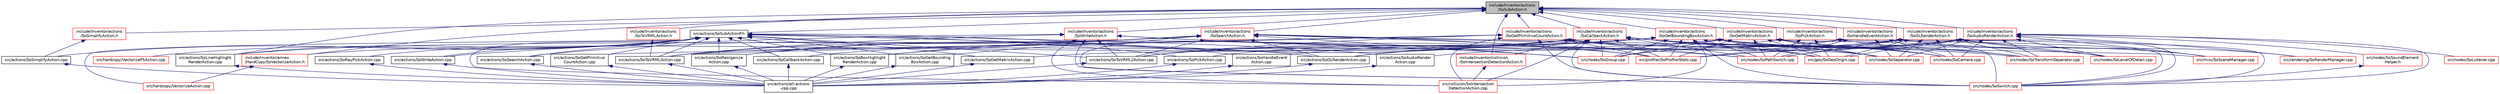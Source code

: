 digraph "include/Inventor/actions/SoSubAction.h"
{
 // LATEX_PDF_SIZE
  edge [fontname="Helvetica",fontsize="10",labelfontname="Helvetica",labelfontsize="10"];
  node [fontname="Helvetica",fontsize="10",shape=record];
  Node1 [label="include/Inventor/actions\l/SoSubAction.h",height=0.2,width=0.4,color="black", fillcolor="grey75", style="filled", fontcolor="black",tooltip=" "];
  Node1 -> Node2 [dir="back",color="midnightblue",fontsize="10",style="solid",fontname="Helvetica"];
  Node2 [label="src/actions/SoLineHighlight\lRenderAction.cpp",height=0.2,width=0.4,color="black", fillcolor="white", style="filled",URL="$SoLineHighlightRenderAction_8cpp.html",tooltip=" "];
  Node2 -> Node3 [dir="back",color="midnightblue",fontsize="10",style="solid",fontname="Helvetica"];
  Node3 [label="src/actions/all-actions\l-cpp.cpp",height=0.2,width=0.4,color="black", fillcolor="white", style="filled",URL="$all-actions-cpp_8cpp.html",tooltip=" "];
  Node1 -> Node4 [dir="back",color="midnightblue",fontsize="10",style="solid",fontname="Helvetica"];
  Node4 [label="src/actions/SoSubActionP.h",height=0.2,width=0.4,color="black", fillcolor="white", style="filled",URL="$SoSubActionP_8h.html",tooltip=" "];
  Node4 -> Node5 [dir="back",color="midnightblue",fontsize="10",style="solid",fontname="Helvetica"];
  Node5 [label="src/actions/SoAudioRender\lAction.cpp",height=0.2,width=0.4,color="black", fillcolor="white", style="filled",URL="$SoAudioRenderAction_8cpp.html",tooltip=" "];
  Node5 -> Node3 [dir="back",color="midnightblue",fontsize="10",style="solid",fontname="Helvetica"];
  Node4 -> Node6 [dir="back",color="midnightblue",fontsize="10",style="solid",fontname="Helvetica"];
  Node6 [label="src/actions/SoBoxHighlight\lRenderAction.cpp",height=0.2,width=0.4,color="black", fillcolor="white", style="filled",URL="$SoBoxHighlightRenderAction_8cpp.html",tooltip=" "];
  Node6 -> Node3 [dir="back",color="midnightblue",fontsize="10",style="solid",fontname="Helvetica"];
  Node4 -> Node7 [dir="back",color="midnightblue",fontsize="10",style="solid",fontname="Helvetica"];
  Node7 [label="src/actions/SoCallbackAction.cpp",height=0.2,width=0.4,color="black", fillcolor="white", style="filled",URL="$SoCallbackAction_8cpp.html",tooltip=" "];
  Node7 -> Node3 [dir="back",color="midnightblue",fontsize="10",style="solid",fontname="Helvetica"];
  Node4 -> Node8 [dir="back",color="midnightblue",fontsize="10",style="solid",fontname="Helvetica"];
  Node8 [label="src/actions/SoGetBounding\lBoxAction.cpp",height=0.2,width=0.4,color="black", fillcolor="white", style="filled",URL="$SoGetBoundingBoxAction_8cpp.html",tooltip=" "];
  Node8 -> Node3 [dir="back",color="midnightblue",fontsize="10",style="solid",fontname="Helvetica"];
  Node4 -> Node9 [dir="back",color="midnightblue",fontsize="10",style="solid",fontname="Helvetica"];
  Node9 [label="src/actions/SoGetMatrixAction.cpp",height=0.2,width=0.4,color="black", fillcolor="white", style="filled",URL="$SoGetMatrixAction_8cpp.html",tooltip=" "];
  Node9 -> Node3 [dir="back",color="midnightblue",fontsize="10",style="solid",fontname="Helvetica"];
  Node4 -> Node10 [dir="back",color="midnightblue",fontsize="10",style="solid",fontname="Helvetica"];
  Node10 [label="src/actions/SoGetPrimitive\lCountAction.cpp",height=0.2,width=0.4,color="black", fillcolor="white", style="filled",URL="$SoGetPrimitiveCountAction_8cpp.html",tooltip=" "];
  Node10 -> Node3 [dir="back",color="midnightblue",fontsize="10",style="solid",fontname="Helvetica"];
  Node4 -> Node11 [dir="back",color="midnightblue",fontsize="10",style="solid",fontname="Helvetica"];
  Node11 [label="src/actions/SoGLRenderAction.cpp",height=0.2,width=0.4,color="black", fillcolor="white", style="filled",URL="$SoGLRenderAction_8cpp.html",tooltip=" "];
  Node11 -> Node3 [dir="back",color="midnightblue",fontsize="10",style="solid",fontname="Helvetica"];
  Node4 -> Node12 [dir="back",color="midnightblue",fontsize="10",style="solid",fontname="Helvetica"];
  Node12 [label="src/actions/SoHandleEvent\lAction.cpp",height=0.2,width=0.4,color="black", fillcolor="white", style="filled",URL="$SoHandleEventAction_8cpp.html",tooltip=" "];
  Node12 -> Node3 [dir="back",color="midnightblue",fontsize="10",style="solid",fontname="Helvetica"];
  Node4 -> Node2 [dir="back",color="midnightblue",fontsize="10",style="solid",fontname="Helvetica"];
  Node4 -> Node13 [dir="back",color="midnightblue",fontsize="10",style="solid",fontname="Helvetica"];
  Node13 [label="src/actions/SoPickAction.cpp",height=0.2,width=0.4,color="black", fillcolor="white", style="filled",URL="$SoPickAction_8cpp.html",tooltip=" "];
  Node13 -> Node3 [dir="back",color="midnightblue",fontsize="10",style="solid",fontname="Helvetica"];
  Node4 -> Node14 [dir="back",color="midnightblue",fontsize="10",style="solid",fontname="Helvetica"];
  Node14 [label="src/actions/SoRayPickAction.cpp",height=0.2,width=0.4,color="black", fillcolor="white", style="filled",URL="$SoRayPickAction_8cpp.html",tooltip=" "];
  Node14 -> Node3 [dir="back",color="midnightblue",fontsize="10",style="solid",fontname="Helvetica"];
  Node4 -> Node15 [dir="back",color="midnightblue",fontsize="10",style="solid",fontname="Helvetica"];
  Node15 [label="src/actions/SoReorganize\lAction.cpp",height=0.2,width=0.4,color="black", fillcolor="white", style="filled",URL="$SoReorganizeAction_8cpp.html",tooltip=" "];
  Node15 -> Node3 [dir="back",color="midnightblue",fontsize="10",style="solid",fontname="Helvetica"];
  Node4 -> Node16 [dir="back",color="midnightblue",fontsize="10",style="solid",fontname="Helvetica"];
  Node16 [label="src/actions/SoSearchAction.cpp",height=0.2,width=0.4,color="black", fillcolor="white", style="filled",URL="$SoSearchAction_8cpp.html",tooltip=" "];
  Node16 -> Node3 [dir="back",color="midnightblue",fontsize="10",style="solid",fontname="Helvetica"];
  Node4 -> Node17 [dir="back",color="midnightblue",fontsize="10",style="solid",fontname="Helvetica"];
  Node17 [label="src/actions/SoSimplifyAction.cpp",height=0.2,width=0.4,color="black", fillcolor="white", style="filled",URL="$SoSimplifyAction_8cpp.html",tooltip=" "];
  Node17 -> Node3 [dir="back",color="midnightblue",fontsize="10",style="solid",fontname="Helvetica"];
  Node4 -> Node18 [dir="back",color="midnightblue",fontsize="10",style="solid",fontname="Helvetica"];
  Node18 [label="src/actions/SoToVRML2Action.cpp",height=0.2,width=0.4,color="black", fillcolor="white", style="filled",URL="$SoToVRML2Action_8cpp.html",tooltip=" "];
  Node18 -> Node3 [dir="back",color="midnightblue",fontsize="10",style="solid",fontname="Helvetica"];
  Node4 -> Node19 [dir="back",color="midnightblue",fontsize="10",style="solid",fontname="Helvetica"];
  Node19 [label="src/actions/SoToVRMLAction.cpp",height=0.2,width=0.4,color="black", fillcolor="white", style="filled",URL="$SoToVRMLAction_8cpp.html",tooltip=" "];
  Node19 -> Node3 [dir="back",color="midnightblue",fontsize="10",style="solid",fontname="Helvetica"];
  Node4 -> Node20 [dir="back",color="midnightblue",fontsize="10",style="solid",fontname="Helvetica"];
  Node20 [label="src/actions/SoWriteAction.cpp",height=0.2,width=0.4,color="black", fillcolor="white", style="filled",URL="$SoWriteAction_8cpp.html",tooltip=" "];
  Node20 -> Node3 [dir="back",color="midnightblue",fontsize="10",style="solid",fontname="Helvetica"];
  Node4 -> Node21 [dir="back",color="midnightblue",fontsize="10",style="solid",fontname="Helvetica"];
  Node21 [label="src/collision/SoIntersection\lDetectionAction.cpp",height=0.2,width=0.4,color="red", fillcolor="white", style="filled",URL="$SoIntersectionDetectionAction_8cpp.html",tooltip=" "];
  Node4 -> Node23 [dir="back",color="midnightblue",fontsize="10",style="solid",fontname="Helvetica"];
  Node23 [label="src/hardcopy/VectorizeAction.cpp",height=0.2,width=0.4,color="red", fillcolor="white", style="filled",URL="$VectorizeAction_8cpp.html",tooltip=" "];
  Node4 -> Node25 [dir="back",color="midnightblue",fontsize="10",style="solid",fontname="Helvetica"];
  Node25 [label="src/hardcopy/VectorizePSAction.cpp",height=0.2,width=0.4,color="red", fillcolor="white", style="filled",URL="$VectorizePSAction_8cpp.html",tooltip=" "];
  Node1 -> Node26 [dir="back",color="midnightblue",fontsize="10",style="solid",fontname="Helvetica"];
  Node26 [label="include/Inventor/actions\l/SoAudioRenderAction.h",height=0.2,width=0.4,color="red", fillcolor="white", style="filled",URL="$SoAudioRenderAction_8h.html",tooltip=" "];
  Node26 -> Node5 [dir="back",color="midnightblue",fontsize="10",style="solid",fontname="Helvetica"];
  Node26 -> Node27 [dir="back",color="midnightblue",fontsize="10",style="solid",fontname="Helvetica"];
  Node27 [label="src/geo/SoGeoOrigin.cpp",height=0.2,width=0.4,color="red", fillcolor="white", style="filled",URL="$SoGeoOrigin_8cpp.html",tooltip=" "];
  Node26 -> Node29 [dir="back",color="midnightblue",fontsize="10",style="solid",fontname="Helvetica"];
  Node29 [label="src/misc/SoSceneManager.cpp",height=0.2,width=0.4,color="red", fillcolor="white", style="filled",URL="$SoSceneManager_8cpp.html",tooltip=" "];
  Node26 -> Node31 [dir="back",color="midnightblue",fontsize="10",style="solid",fontname="Helvetica"];
  Node31 [label="src/nodes/SoCamera.cpp",height=0.2,width=0.4,color="red", fillcolor="white", style="filled",URL="$SoCamera_8cpp.html",tooltip=" "];
  Node26 -> Node33 [dir="back",color="midnightblue",fontsize="10",style="solid",fontname="Helvetica"];
  Node33 [label="src/nodes/SoGroup.cpp",height=0.2,width=0.4,color="red", fillcolor="white", style="filled",URL="$SoGroup_8cpp.html",tooltip=" "];
  Node26 -> Node34 [dir="back",color="midnightblue",fontsize="10",style="solid",fontname="Helvetica"];
  Node34 [label="src/nodes/SoLevelOfDetail.cpp",height=0.2,width=0.4,color="red", fillcolor="white", style="filled",URL="$SoLevelOfDetail_8cpp.html",tooltip=" "];
  Node26 -> Node35 [dir="back",color="midnightblue",fontsize="10",style="solid",fontname="Helvetica"];
  Node35 [label="src/nodes/SoListener.cpp",height=0.2,width=0.4,color="red", fillcolor="white", style="filled",URL="$SoListener_8cpp.html",tooltip=" "];
  Node26 -> Node36 [dir="back",color="midnightblue",fontsize="10",style="solid",fontname="Helvetica"];
  Node36 [label="src/nodes/SoPathSwitch.cpp",height=0.2,width=0.4,color="red", fillcolor="white", style="filled",URL="$SoPathSwitch_8cpp.html",tooltip=" "];
  Node26 -> Node37 [dir="back",color="midnightblue",fontsize="10",style="solid",fontname="Helvetica"];
  Node37 [label="src/nodes/SoSeparator.cpp",height=0.2,width=0.4,color="red", fillcolor="white", style="filled",URL="$SoSeparator_8cpp.html",tooltip=" "];
  Node26 -> Node38 [dir="back",color="midnightblue",fontsize="10",style="solid",fontname="Helvetica"];
  Node38 [label="src/nodes/SoSoundElement\lHelper.h",height=0.2,width=0.4,color="red", fillcolor="white", style="filled",URL="$SoSoundElementHelper_8h.html",tooltip=" "];
  Node38 -> Node40 [dir="back",color="midnightblue",fontsize="10",style="solid",fontname="Helvetica"];
  Node40 [label="src/nodes/SoSwitch.cpp",height=0.2,width=0.4,color="red", fillcolor="white", style="filled",URL="$SoSwitch_8cpp.html",tooltip=" "];
  Node26 -> Node40 [dir="back",color="midnightblue",fontsize="10",style="solid",fontname="Helvetica"];
  Node26 -> Node41 [dir="back",color="midnightblue",fontsize="10",style="solid",fontname="Helvetica"];
  Node41 [label="src/nodes/SoTransformSeparator.cpp",height=0.2,width=0.4,color="red", fillcolor="white", style="filled",URL="$SoTransformSeparator_8cpp.html",tooltip=" "];
  Node26 -> Node42 [dir="back",color="midnightblue",fontsize="10",style="solid",fontname="Helvetica"];
  Node42 [label="src/profiler/SoProfilerStats.cpp",height=0.2,width=0.4,color="red", fillcolor="white", style="filled",URL="$SoProfilerStats_8cpp.html",tooltip=" "];
  Node26 -> Node44 [dir="back",color="midnightblue",fontsize="10",style="solid",fontname="Helvetica"];
  Node44 [label="src/rendering/SoRenderManager.cpp",height=0.2,width=0.4,color="red", fillcolor="white", style="filled",URL="$SoRenderManager_8cpp.html",tooltip=" "];
  Node1 -> Node54 [dir="back",color="midnightblue",fontsize="10",style="solid",fontname="Helvetica"];
  Node54 [label="include/Inventor/actions\l/SoCallbackAction.h",height=0.2,width=0.4,color="red", fillcolor="white", style="filled",URL="$SoCallbackAction_8h.html",tooltip=" "];
  Node54 -> Node7 [dir="back",color="midnightblue",fontsize="10",style="solid",fontname="Helvetica"];
  Node54 -> Node15 [dir="back",color="midnightblue",fontsize="10",style="solid",fontname="Helvetica"];
  Node54 -> Node18 [dir="back",color="midnightblue",fontsize="10",style="solid",fontname="Helvetica"];
  Node54 -> Node19 [dir="back",color="midnightblue",fontsize="10",style="solid",fontname="Helvetica"];
  Node54 -> Node21 [dir="back",color="midnightblue",fontsize="10",style="solid",fontname="Helvetica"];
  Node54 -> Node27 [dir="back",color="midnightblue",fontsize="10",style="solid",fontname="Helvetica"];
  Node54 -> Node31 [dir="back",color="midnightblue",fontsize="10",style="solid",fontname="Helvetica"];
  Node54 -> Node33 [dir="back",color="midnightblue",fontsize="10",style="solid",fontname="Helvetica"];
  Node54 -> Node34 [dir="back",color="midnightblue",fontsize="10",style="solid",fontname="Helvetica"];
  Node54 -> Node36 [dir="back",color="midnightblue",fontsize="10",style="solid",fontname="Helvetica"];
  Node54 -> Node37 [dir="back",color="midnightblue",fontsize="10",style="solid",fontname="Helvetica"];
  Node54 -> Node40 [dir="back",color="midnightblue",fontsize="10",style="solid",fontname="Helvetica"];
  Node54 -> Node41 [dir="back",color="midnightblue",fontsize="10",style="solid",fontname="Helvetica"];
  Node54 -> Node42 [dir="back",color="midnightblue",fontsize="10",style="solid",fontname="Helvetica"];
  Node54 -> Node110 [dir="back",color="midnightblue",fontsize="10",style="solid",fontname="Helvetica"];
  Node110 [label="include/Inventor/annex\l/HardCopy/SoVectorizeAction.h",height=0.2,width=0.4,color="red", fillcolor="white", style="filled",URL="$SoVectorizeAction_8h.html",tooltip=" "];
  Node110 -> Node23 [dir="back",color="midnightblue",fontsize="10",style="solid",fontname="Helvetica"];
  Node54 -> Node113 [dir="back",color="midnightblue",fontsize="10",style="solid",fontname="Helvetica"];
  Node113 [label="include/Inventor/collision\l/SoIntersectionDetectionAction.h",height=0.2,width=0.4,color="red", fillcolor="white", style="filled",URL="$SoIntersectionDetectionAction_8h.html",tooltip=" "];
  Node113 -> Node21 [dir="back",color="midnightblue",fontsize="10",style="solid",fontname="Helvetica"];
  Node1 -> Node124 [dir="back",color="midnightblue",fontsize="10",style="solid",fontname="Helvetica"];
  Node124 [label="include/Inventor/actions\l/SoGetBoundingBoxAction.h",height=0.2,width=0.4,color="red", fillcolor="white", style="filled",URL="$SoGetBoundingBoxAction_8h.html",tooltip=" "];
  Node124 -> Node6 [dir="back",color="midnightblue",fontsize="10",style="solid",fontname="Helvetica"];
  Node124 -> Node8 [dir="back",color="midnightblue",fontsize="10",style="solid",fontname="Helvetica"];
  Node124 -> Node11 [dir="back",color="midnightblue",fontsize="10",style="solid",fontname="Helvetica"];
  Node124 -> Node18 [dir="back",color="midnightblue",fontsize="10",style="solid",fontname="Helvetica"];
  Node124 -> Node21 [dir="back",color="midnightblue",fontsize="10",style="solid",fontname="Helvetica"];
  Node124 -> Node27 [dir="back",color="midnightblue",fontsize="10",style="solid",fontname="Helvetica"];
  Node124 -> Node31 [dir="back",color="midnightblue",fontsize="10",style="solid",fontname="Helvetica"];
  Node124 -> Node33 [dir="back",color="midnightblue",fontsize="10",style="solid",fontname="Helvetica"];
  Node124 -> Node34 [dir="back",color="midnightblue",fontsize="10",style="solid",fontname="Helvetica"];
  Node124 -> Node36 [dir="back",color="midnightblue",fontsize="10",style="solid",fontname="Helvetica"];
  Node124 -> Node37 [dir="back",color="midnightblue",fontsize="10",style="solid",fontname="Helvetica"];
  Node124 -> Node40 [dir="back",color="midnightblue",fontsize="10",style="solid",fontname="Helvetica"];
  Node124 -> Node41 [dir="back",color="midnightblue",fontsize="10",style="solid",fontname="Helvetica"];
  Node124 -> Node42 [dir="back",color="midnightblue",fontsize="10",style="solid",fontname="Helvetica"];
  Node1 -> Node140 [dir="back",color="midnightblue",fontsize="10",style="solid",fontname="Helvetica"];
  Node140 [label="include/Inventor/actions\l/SoGetMatrixAction.h",height=0.2,width=0.4,color="red", fillcolor="white", style="filled",URL="$SoGetMatrixAction_8h.html",tooltip=" "];
  Node140 -> Node9 [dir="back",color="midnightblue",fontsize="10",style="solid",fontname="Helvetica"];
  Node140 -> Node18 [dir="back",color="midnightblue",fontsize="10",style="solid",fontname="Helvetica"];
  Node140 -> Node27 [dir="back",color="midnightblue",fontsize="10",style="solid",fontname="Helvetica"];
  Node140 -> Node31 [dir="back",color="midnightblue",fontsize="10",style="solid",fontname="Helvetica"];
  Node140 -> Node33 [dir="back",color="midnightblue",fontsize="10",style="solid",fontname="Helvetica"];
  Node140 -> Node36 [dir="back",color="midnightblue",fontsize="10",style="solid",fontname="Helvetica"];
  Node140 -> Node37 [dir="back",color="midnightblue",fontsize="10",style="solid",fontname="Helvetica"];
  Node140 -> Node40 [dir="back",color="midnightblue",fontsize="10",style="solid",fontname="Helvetica"];
  Node140 -> Node41 [dir="back",color="midnightblue",fontsize="10",style="solid",fontname="Helvetica"];
  Node140 -> Node42 [dir="back",color="midnightblue",fontsize="10",style="solid",fontname="Helvetica"];
  Node1 -> Node150 [dir="back",color="midnightblue",fontsize="10",style="solid",fontname="Helvetica"];
  Node150 [label="include/Inventor/actions\l/SoGetPrimitiveCountAction.h",height=0.2,width=0.4,color="red", fillcolor="white", style="filled",URL="$SoGetPrimitiveCountAction_8h.html",tooltip=" "];
  Node150 -> Node10 [dir="back",color="midnightblue",fontsize="10",style="solid",fontname="Helvetica"];
  Node150 -> Node18 [dir="back",color="midnightblue",fontsize="10",style="solid",fontname="Helvetica"];
  Node150 -> Node19 [dir="back",color="midnightblue",fontsize="10",style="solid",fontname="Helvetica"];
  Node150 -> Node21 [dir="back",color="midnightblue",fontsize="10",style="solid",fontname="Helvetica"];
  Node150 -> Node27 [dir="back",color="midnightblue",fontsize="10",style="solid",fontname="Helvetica"];
  Node150 -> Node31 [dir="back",color="midnightblue",fontsize="10",style="solid",fontname="Helvetica"];
  Node150 -> Node36 [dir="back",color="midnightblue",fontsize="10",style="solid",fontname="Helvetica"];
  Node150 -> Node40 [dir="back",color="midnightblue",fontsize="10",style="solid",fontname="Helvetica"];
  Node150 -> Node42 [dir="back",color="midnightblue",fontsize="10",style="solid",fontname="Helvetica"];
  Node1 -> Node167 [dir="back",color="midnightblue",fontsize="10",style="solid",fontname="Helvetica"];
  Node167 [label="include/Inventor/actions\l/SoGLRenderAction.h",height=0.2,width=0.4,color="red", fillcolor="white", style="filled",URL="$SoGLRenderAction_8h.html",tooltip=" "];
  Node167 -> Node11 [dir="back",color="midnightblue",fontsize="10",style="solid",fontname="Helvetica"];
  Node167 -> Node27 [dir="back",color="midnightblue",fontsize="10",style="solid",fontname="Helvetica"];
  Node167 -> Node29 [dir="back",color="midnightblue",fontsize="10",style="solid",fontname="Helvetica"];
  Node167 -> Node31 [dir="back",color="midnightblue",fontsize="10",style="solid",fontname="Helvetica"];
  Node167 -> Node33 [dir="back",color="midnightblue",fontsize="10",style="solid",fontname="Helvetica"];
  Node167 -> Node34 [dir="back",color="midnightblue",fontsize="10",style="solid",fontname="Helvetica"];
  Node167 -> Node36 [dir="back",color="midnightblue",fontsize="10",style="solid",fontname="Helvetica"];
  Node167 -> Node37 [dir="back",color="midnightblue",fontsize="10",style="solid",fontname="Helvetica"];
  Node167 -> Node40 [dir="back",color="midnightblue",fontsize="10",style="solid",fontname="Helvetica"];
  Node167 -> Node41 [dir="back",color="midnightblue",fontsize="10",style="solid",fontname="Helvetica"];
  Node167 -> Node42 [dir="back",color="midnightblue",fontsize="10",style="solid",fontname="Helvetica"];
  Node167 -> Node44 [dir="back",color="midnightblue",fontsize="10",style="solid",fontname="Helvetica"];
  Node1 -> Node223 [dir="back",color="midnightblue",fontsize="10",style="solid",fontname="Helvetica"];
  Node223 [label="include/Inventor/actions\l/SoHandleEventAction.h",height=0.2,width=0.4,color="red", fillcolor="white", style="filled",URL="$SoHandleEventAction_8h.html",tooltip=" "];
  Node223 -> Node12 [dir="back",color="midnightblue",fontsize="10",style="solid",fontname="Helvetica"];
  Node223 -> Node29 [dir="back",color="midnightblue",fontsize="10",style="solid",fontname="Helvetica"];
  Node223 -> Node31 [dir="back",color="midnightblue",fontsize="10",style="solid",fontname="Helvetica"];
  Node223 -> Node36 [dir="back",color="midnightblue",fontsize="10",style="solid",fontname="Helvetica"];
  Node223 -> Node37 [dir="back",color="midnightblue",fontsize="10",style="solid",fontname="Helvetica"];
  Node223 -> Node40 [dir="back",color="midnightblue",fontsize="10",style="solid",fontname="Helvetica"];
  Node223 -> Node42 [dir="back",color="midnightblue",fontsize="10",style="solid",fontname="Helvetica"];
  Node1 -> Node229 [dir="back",color="midnightblue",fontsize="10",style="solid",fontname="Helvetica"];
  Node229 [label="include/Inventor/actions\l/SoPickAction.h",height=0.2,width=0.4,color="red", fillcolor="white", style="filled",URL="$SoPickAction_8h.html",tooltip=" "];
  Node229 -> Node13 [dir="back",color="midnightblue",fontsize="10",style="solid",fontname="Helvetica"];
  Node229 -> Node27 [dir="back",color="midnightblue",fontsize="10",style="solid",fontname="Helvetica"];
  Node229 -> Node36 [dir="back",color="midnightblue",fontsize="10",style="solid",fontname="Helvetica"];
  Node229 -> Node40 [dir="back",color="midnightblue",fontsize="10",style="solid",fontname="Helvetica"];
  Node229 -> Node41 [dir="back",color="midnightblue",fontsize="10",style="solid",fontname="Helvetica"];
  Node1 -> Node234 [dir="back",color="midnightblue",fontsize="10",style="solid",fontname="Helvetica"];
  Node234 [label="include/Inventor/actions\l/SoSearchAction.h",height=0.2,width=0.4,color="red", fillcolor="white", style="filled",URL="$SoSearchAction_8h.html",tooltip=" "];
  Node234 -> Node6 [dir="back",color="midnightblue",fontsize="10",style="solid",fontname="Helvetica"];
  Node234 -> Node11 [dir="back",color="midnightblue",fontsize="10",style="solid",fontname="Helvetica"];
  Node234 -> Node2 [dir="back",color="midnightblue",fontsize="10",style="solid",fontname="Helvetica"];
  Node234 -> Node15 [dir="back",color="midnightblue",fontsize="10",style="solid",fontname="Helvetica"];
  Node234 -> Node16 [dir="back",color="midnightblue",fontsize="10",style="solid",fontname="Helvetica"];
  Node234 -> Node18 [dir="back",color="midnightblue",fontsize="10",style="solid",fontname="Helvetica"];
  Node234 -> Node19 [dir="back",color="midnightblue",fontsize="10",style="solid",fontname="Helvetica"];
  Node234 -> Node29 [dir="back",color="midnightblue",fontsize="10",style="solid",fontname="Helvetica"];
  Node234 -> Node33 [dir="back",color="midnightblue",fontsize="10",style="solid",fontname="Helvetica"];
  Node234 -> Node36 [dir="back",color="midnightblue",fontsize="10",style="solid",fontname="Helvetica"];
  Node234 -> Node37 [dir="back",color="midnightblue",fontsize="10",style="solid",fontname="Helvetica"];
  Node234 -> Node40 [dir="back",color="midnightblue",fontsize="10",style="solid",fontname="Helvetica"];
  Node234 -> Node42 [dir="back",color="midnightblue",fontsize="10",style="solid",fontname="Helvetica"];
  Node1 -> Node237 [dir="back",color="midnightblue",fontsize="10",style="solid",fontname="Helvetica"];
  Node237 [label="include/Inventor/actions\l/SoSimplifyAction.h",height=0.2,width=0.4,color="red", fillcolor="white", style="filled",URL="$SoSimplifyAction_8h.html",tooltip=" "];
  Node237 -> Node17 [dir="back",color="midnightblue",fontsize="10",style="solid",fontname="Helvetica"];
  Node1 -> Node243 [dir="back",color="midnightblue",fontsize="10",style="solid",fontname="Helvetica"];
  Node243 [label="include/Inventor/actions\l/SoToVRMLAction.h",height=0.2,width=0.4,color="red", fillcolor="white", style="filled",URL="$SoToVRMLAction_8h.html",tooltip=" "];
  Node243 -> Node19 [dir="back",color="midnightblue",fontsize="10",style="solid",fontname="Helvetica"];
  Node1 -> Node245 [dir="back",color="midnightblue",fontsize="10",style="solid",fontname="Helvetica"];
  Node245 [label="include/Inventor/actions\l/SoWriteAction.h",height=0.2,width=0.4,color="red", fillcolor="white", style="filled",URL="$SoWriteAction_8h.html",tooltip=" "];
  Node245 -> Node18 [dir="back",color="midnightblue",fontsize="10",style="solid",fontname="Helvetica"];
  Node245 -> Node19 [dir="back",color="midnightblue",fontsize="10",style="solid",fontname="Helvetica"];
  Node245 -> Node20 [dir="back",color="midnightblue",fontsize="10",style="solid",fontname="Helvetica"];
  Node245 -> Node21 [dir="back",color="midnightblue",fontsize="10",style="solid",fontname="Helvetica"];
  Node245 -> Node33 [dir="back",color="midnightblue",fontsize="10",style="solid",fontname="Helvetica"];
  Node245 -> Node40 [dir="back",color="midnightblue",fontsize="10",style="solid",fontname="Helvetica"];
  Node245 -> Node42 [dir="back",color="midnightblue",fontsize="10",style="solid",fontname="Helvetica"];
  Node1 -> Node110 [dir="back",color="midnightblue",fontsize="10",style="solid",fontname="Helvetica"];
  Node1 -> Node113 [dir="back",color="midnightblue",fontsize="10",style="solid",fontname="Helvetica"];
}
